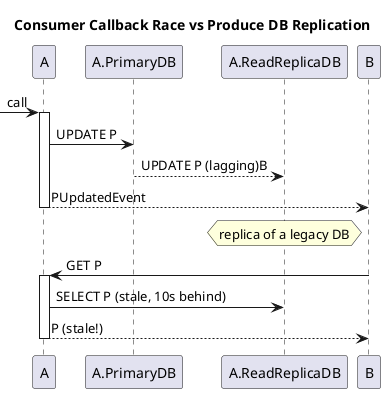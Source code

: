 @startuml
title Consumer Callback Race vs Produce DB Replication

-> A++:call
A -> A.PrimaryDB : UPDATE P
A.PrimaryDB --> A.ReadReplicaDB: UPDATE P (lagging)B
B<--A--: PUpdatedEvent

hnote over A.ReadReplicaDB: replica of a legacy DB
B ->A++: GET P
A->A.ReadReplicaDB: SELECT P (stale, 10s behind)
B<--A--: P (stale!)

@enduml